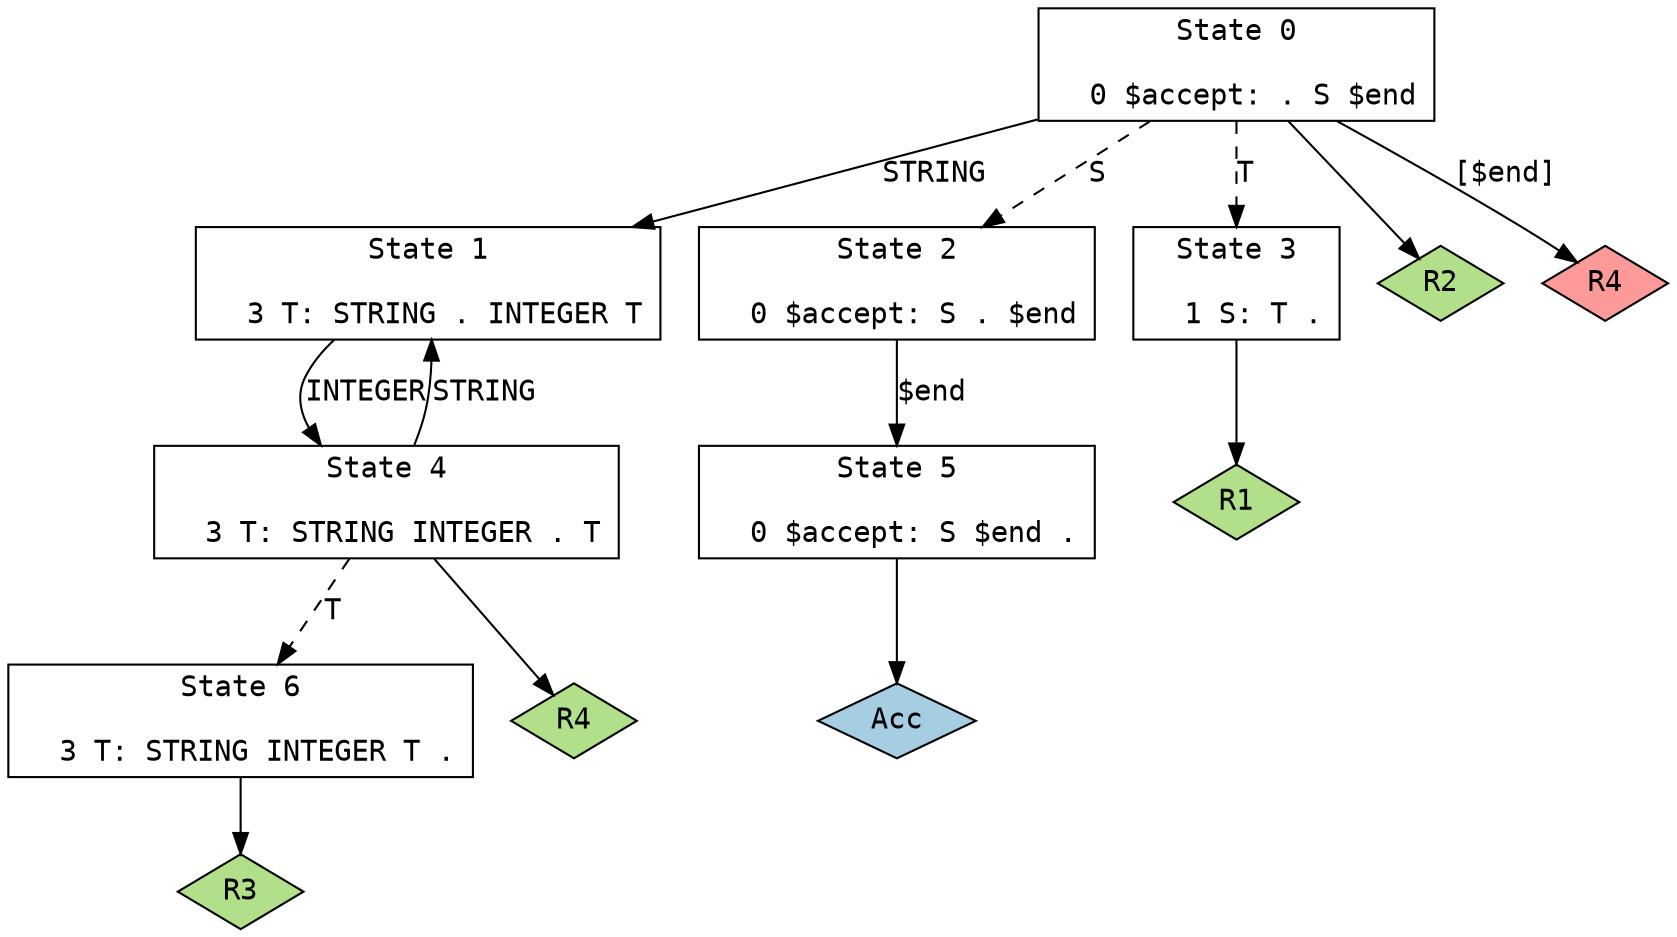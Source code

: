 // 由 GNU Bison 3.0.2 生成。
// 向 <bug-bison@gnu.org> 报告问题。
// 主页：<http://www.gnu.org/software/bison/>。

digraph "grammar10.y"
{
  node [fontname = courier, shape = box, colorscheme = paired6]
  edge [fontname = courier]

  0 [label="State 0\n\l  0 $accept: . S $end\l"]
  0 -> 1 [style=solid label="STRING"]
  0 -> 2 [style=dashed label="S"]
  0 -> 3 [style=dashed label="T"]
  0 -> "0R2" [style=solid]
 "0R2" [label="R2", fillcolor=3, shape=diamond, style=filled]
  0 -> "0R4d" [label="[$end]", style=solid]
 "0R4d" [label="R4", fillcolor=5, shape=diamond, style=filled]
  1 [label="State 1\n\l  3 T: STRING . INTEGER T\l"]
  1 -> 4 [style=solid label="INTEGER"]
  2 [label="State 2\n\l  0 $accept: S . $end\l"]
  2 -> 5 [style=solid label="$end"]
  3 [label="State 3\n\l  1 S: T .\l"]
  3 -> "3R1" [style=solid]
 "3R1" [label="R1", fillcolor=3, shape=diamond, style=filled]
  4 [label="State 4\n\l  3 T: STRING INTEGER . T\l"]
  4 -> 1 [style=solid label="STRING"]
  4 -> 6 [style=dashed label="T"]
  4 -> "4R4" [style=solid]
 "4R4" [label="R4", fillcolor=3, shape=diamond, style=filled]
  5 [label="State 5\n\l  0 $accept: S $end .\l"]
  5 -> "5R0" [style=solid]
 "5R0" [label="Acc", fillcolor=1, shape=diamond, style=filled]
  6 [label="State 6\n\l  3 T: STRING INTEGER T .\l"]
  6 -> "6R3" [style=solid]
 "6R3" [label="R3", fillcolor=3, shape=diamond, style=filled]
}
